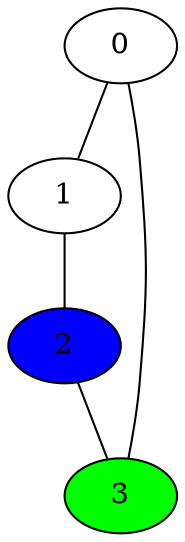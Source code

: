 graph G {
0 -- 1
0 -- 3
1 -- 2
2 -- 3
3 [fillcolor=green, style=filled]
2 [fillcolor=blue, style=filled]
}
